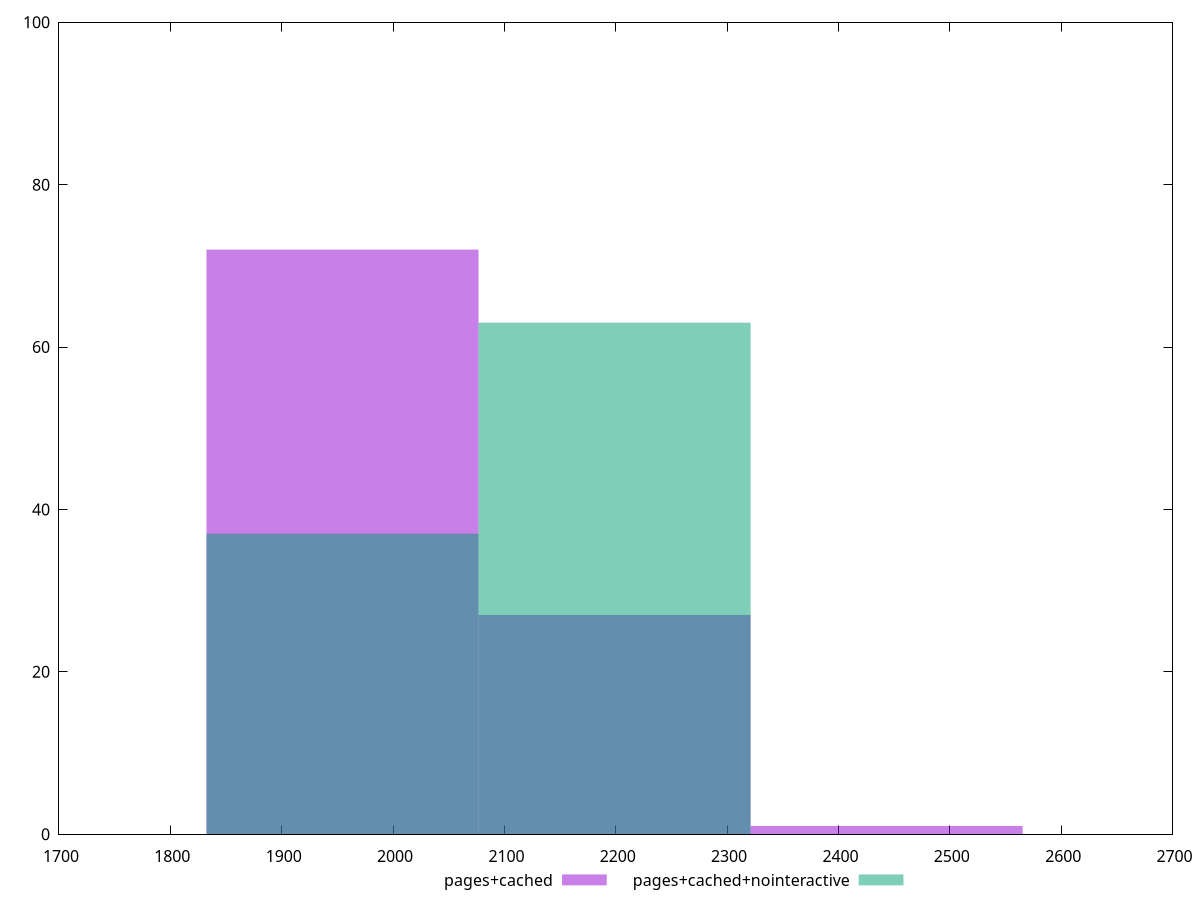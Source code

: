reset
set terminal svg size 640, 500 enhanced background rgb 'white'
set output "report_00007_2020-12-11T15:55:29.892Z/first-cpu-idle/comparison/histogram/2_vs_3.svg"

$pagesCached <<EOF
1954.605865666861 72
2198.9315988752187 27
2443.2573320835763 1
EOF

$pagesCachedNointeractive <<EOF
1954.605865666861 37
2198.9315988752187 63
EOF

set key outside below
set boxwidth 244.32573320835763
set yrange [0:100]
set style fill transparent solid 0.5 noborder

plot \
  $pagesCached title "pages+cached" with boxes, \
  $pagesCachedNointeractive title "pages+cached+nointeractive" with boxes, \


reset